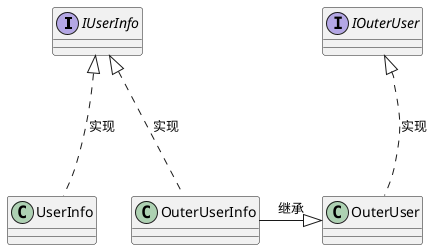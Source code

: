 @startuml

interface IUserInfo
interface IOuterUser

class UserInfo

class OuterUser

class OuterUserInfo

together {
  class UserInfo
  class OuterUserInfo
  class OuterUser
}

/'布局'/
IUserInfo -[hidden]--> UserInfo
IOuterUser -[hidden]--> OuterUser

UserInfo -[hidden]> OuterUserInfo
OuterUserInfo -[hidden]> OuterUser


IUserInfo <|.. UserInfo : 实现
IUserInfo <|.. OuterUserInfo : 实现
IOuterUser <|.. OuterUser : 实现
OuterUserInfo --|> OuterUser : 继承


@enduml
